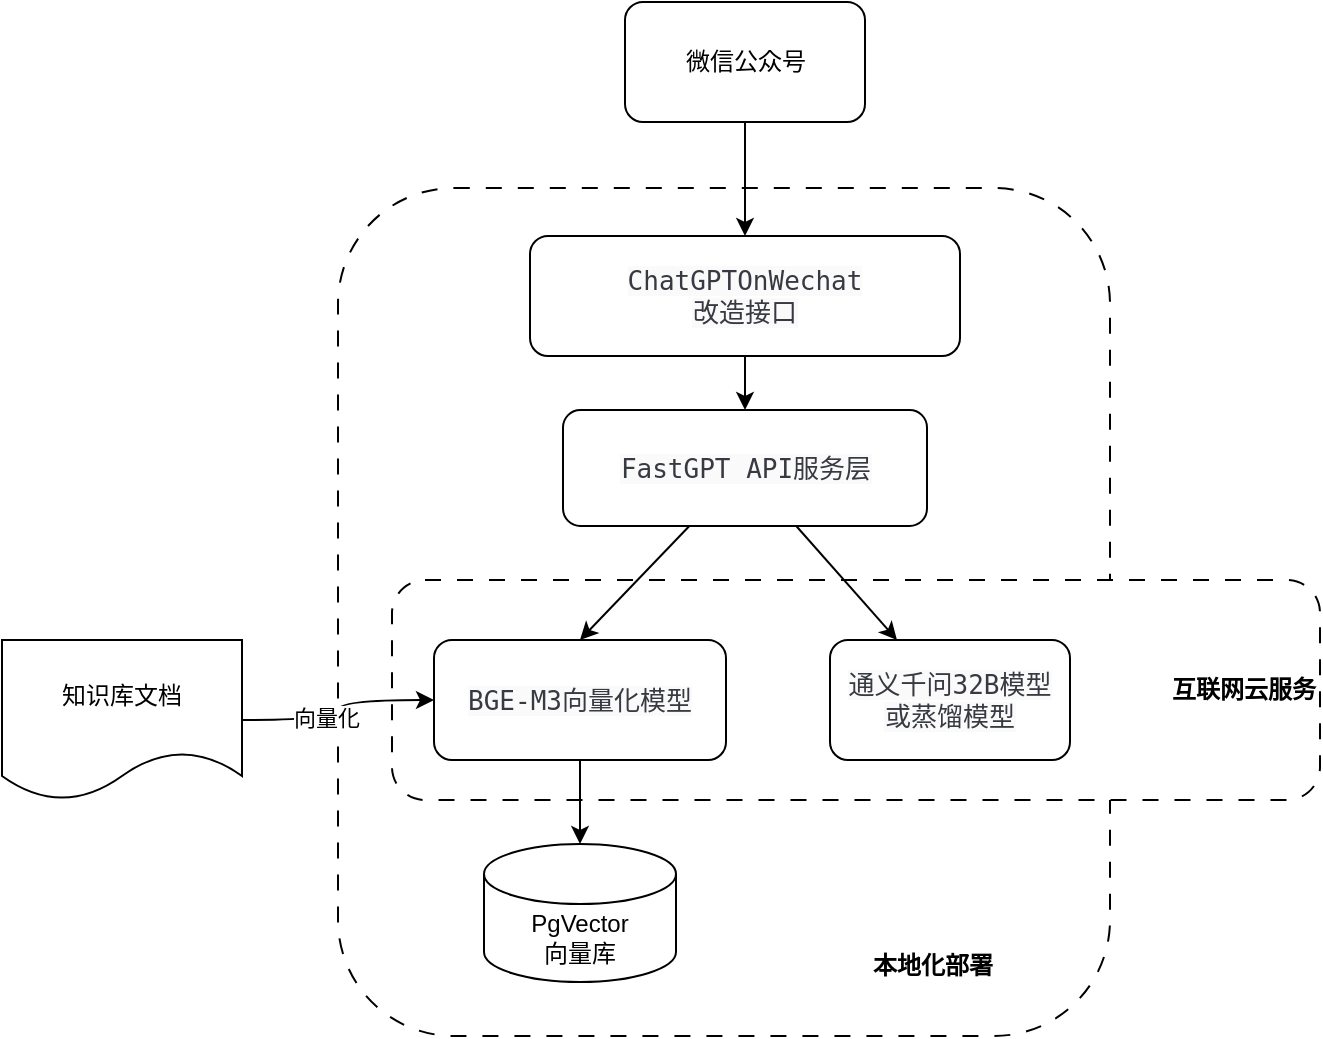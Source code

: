 <mxfile version="27.0.8">
  <diagram name="第 1 页" id="PZtgD9VLAa3Xq2h1W10F">
    <mxGraphModel dx="946" dy="671" grid="0" gridSize="10" guides="1" tooltips="1" connect="1" arrows="1" fold="1" page="1" pageScale="1" pageWidth="827" pageHeight="1169" math="0" shadow="0">
      <root>
        <mxCell id="0" />
        <mxCell id="1" parent="0" />
        <mxCell id="YpKuAkxA7cC4Vz7W4TTv-6" value="" style="rounded=1;whiteSpace=wrap;html=1;dashed=1;dashPattern=8 8;" vertex="1" parent="1">
          <mxGeometry x="253" y="188" width="386" height="424" as="geometry" />
        </mxCell>
        <mxCell id="YpKuAkxA7cC4Vz7W4TTv-4" value="互联网云服务" style="rounded=1;whiteSpace=wrap;html=1;shadow=0;align=right;dashed=1;dashPattern=8 8;fontStyle=1" vertex="1" parent="1">
          <mxGeometry x="280" y="384" width="464" height="110" as="geometry" />
        </mxCell>
        <mxCell id="LTBSq_qg97RKEcHS7W4E-15" value="" style="rounded=0;orthogonalLoop=1;jettySize=auto;html=1;" parent="1" source="LTBSq_qg97RKEcHS7W4E-1" target="LTBSq_qg97RKEcHS7W4E-3" edge="1">
          <mxGeometry relative="1" as="geometry" />
        </mxCell>
        <mxCell id="LTBSq_qg97RKEcHS7W4E-1" value="微信公众号" style="rounded=1;whiteSpace=wrap;html=1;" parent="1" vertex="1">
          <mxGeometry x="396.5" y="95" width="120" height="60" as="geometry" />
        </mxCell>
        <mxCell id="LTBSq_qg97RKEcHS7W4E-14" value="" style="edgeStyle=orthogonalEdgeStyle;rounded=0;orthogonalLoop=1;jettySize=auto;html=1;" parent="1" source="LTBSq_qg97RKEcHS7W4E-3" target="LTBSq_qg97RKEcHS7W4E-5" edge="1">
          <mxGeometry relative="1" as="geometry" />
        </mxCell>
        <mxCell id="LTBSq_qg97RKEcHS7W4E-3" value="&lt;span style=&quot;color: rgb(56, 58, 66); font-family: &amp;quot;Cascadia Code&amp;quot;, &amp;quot;Fira Code&amp;quot;, Consolas, monospace; font-size: 13px; text-align: left; white-space: pre; background-color: rgb(250, 250, 250);&quot;&gt;ChatGPTOnWechat&lt;br/&gt;改造接口&lt;/span&gt;" style="rounded=1;whiteSpace=wrap;html=1;" parent="1" vertex="1">
          <mxGeometry x="349" y="212" width="215" height="60" as="geometry" />
        </mxCell>
        <mxCell id="LTBSq_qg97RKEcHS7W4E-12" style="rounded=0;orthogonalLoop=1;jettySize=auto;html=1;entryX=0.5;entryY=0;entryDx=0;entryDy=0;" parent="1" source="LTBSq_qg97RKEcHS7W4E-5" target="LTBSq_qg97RKEcHS7W4E-7" edge="1">
          <mxGeometry relative="1" as="geometry" />
        </mxCell>
        <mxCell id="LTBSq_qg97RKEcHS7W4E-13" style="rounded=0;orthogonalLoop=1;jettySize=auto;html=1;" parent="1" source="LTBSq_qg97RKEcHS7W4E-5" target="LTBSq_qg97RKEcHS7W4E-9" edge="1">
          <mxGeometry relative="1" as="geometry" />
        </mxCell>
        <mxCell id="LTBSq_qg97RKEcHS7W4E-5" value="&lt;span style=&quot;color: rgb(56, 58, 66); font-family: &amp;quot;Cascadia Code&amp;quot;, &amp;quot;Fira Code&amp;quot;, Consolas, monospace; font-size: 13px; text-align: left; white-space: pre; background-color: rgb(250, 250, 250);&quot;&gt;FastGPT API服务层&lt;/span&gt;" style="rounded=1;whiteSpace=wrap;html=1;" parent="1" vertex="1">
          <mxGeometry x="365.5" y="299" width="182" height="58" as="geometry" />
        </mxCell>
        <mxCell id="LTBSq_qg97RKEcHS7W4E-11" style="edgeStyle=orthogonalEdgeStyle;rounded=0;orthogonalLoop=1;jettySize=auto;html=1;exitX=0.5;exitY=1;exitDx=0;exitDy=0;" parent="1" source="LTBSq_qg97RKEcHS7W4E-7" target="LTBSq_qg97RKEcHS7W4E-10" edge="1">
          <mxGeometry relative="1" as="geometry" />
        </mxCell>
        <mxCell id="LTBSq_qg97RKEcHS7W4E-7" value="&lt;span style=&quot;color: rgb(56, 58, 66); font-family: &amp;quot;Cascadia Code&amp;quot;, &amp;quot;Fira Code&amp;quot;, Consolas, monospace; font-size: 13px; text-align: left; white-space: pre; background-color: rgb(250, 250, 250);&quot;&gt;BGE-M3向量化模型&lt;/span&gt;" style="rounded=1;whiteSpace=wrap;html=1;" parent="1" vertex="1">
          <mxGeometry x="301" y="414" width="146" height="60" as="geometry" />
        </mxCell>
        <mxCell id="LTBSq_qg97RKEcHS7W4E-9" value="&lt;span style=&quot;color: rgb(56, 58, 66); font-family: &amp;quot;Cascadia Code&amp;quot;, &amp;quot;Fira Code&amp;quot;, Consolas, monospace; font-size: 13px; text-align: left; white-space: pre; background-color: rgb(250, 250, 250);&quot;&gt;通义千问32B模型&lt;br/&gt;或蒸馏模型&lt;/span&gt;" style="rounded=1;whiteSpace=wrap;html=1;" parent="1" vertex="1">
          <mxGeometry x="499" y="414" width="120" height="60" as="geometry" />
        </mxCell>
        <mxCell id="LTBSq_qg97RKEcHS7W4E-10" value="PgVector&lt;div&gt;向量库&lt;/div&gt;" style="shape=cylinder3;whiteSpace=wrap;html=1;boundedLbl=1;backgroundOutline=1;size=15;" parent="1" vertex="1">
          <mxGeometry x="326" y="516" width="96" height="69" as="geometry" />
        </mxCell>
        <mxCell id="YpKuAkxA7cC4Vz7W4TTv-2" value="" style="edgeStyle=orthogonalEdgeStyle;rounded=0;orthogonalLoop=1;jettySize=auto;html=1;curved=1;" edge="1" parent="1" source="YpKuAkxA7cC4Vz7W4TTv-1" target="LTBSq_qg97RKEcHS7W4E-7">
          <mxGeometry relative="1" as="geometry" />
        </mxCell>
        <mxCell id="YpKuAkxA7cC4Vz7W4TTv-3" value="向量化" style="edgeLabel;html=1;align=center;verticalAlign=middle;resizable=0;points=[];" vertex="1" connectable="0" parent="YpKuAkxA7cC4Vz7W4TTv-2">
          <mxGeometry x="-0.207" y="1" relative="1" as="geometry">
            <mxPoint as="offset" />
          </mxGeometry>
        </mxCell>
        <mxCell id="YpKuAkxA7cC4Vz7W4TTv-1" value="知识库文档" style="shape=document;whiteSpace=wrap;html=1;boundedLbl=1;" vertex="1" parent="1">
          <mxGeometry x="85" y="414" width="120" height="80" as="geometry" />
        </mxCell>
        <mxCell id="YpKuAkxA7cC4Vz7W4TTv-7" value="本地化部署" style="text;html=1;align=center;verticalAlign=middle;whiteSpace=wrap;rounded=0;fontStyle=1" vertex="1" parent="1">
          <mxGeometry x="506" y="562" width="89" height="30" as="geometry" />
        </mxCell>
      </root>
    </mxGraphModel>
  </diagram>
</mxfile>

